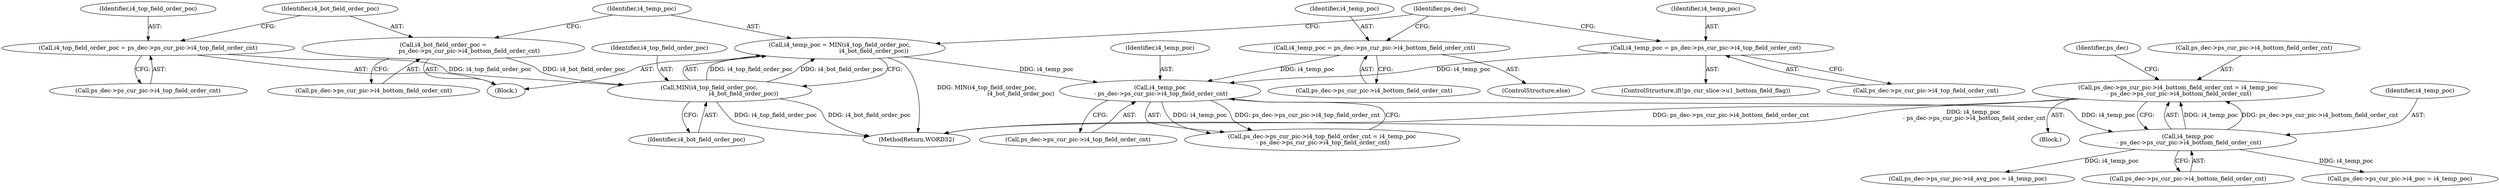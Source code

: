 digraph "0_Android_8b5fd8f24eba5dd19ab2f80ea11a9125aa882ae2@integer" {
"1001337" [label="(Call,ps_dec->ps_cur_pic->i4_bottom_field_order_cnt = i4_temp_poc\n - ps_dec->ps_cur_pic->i4_bottom_field_order_cnt)"];
"1001343" [label="(Call,i4_temp_poc\n - ps_dec->ps_cur_pic->i4_bottom_field_order_cnt)"];
"1001330" [label="(Call,i4_temp_poc\n - ps_dec->ps_cur_pic->i4_top_field_order_cnt)"];
"1001298" [label="(Call,i4_temp_poc = MIN(i4_top_field_order_poc,\n                                     i4_bot_field_order_poc))"];
"1001300" [label="(Call,MIN(i4_top_field_order_poc,\n                                     i4_bot_field_order_poc))"];
"1001284" [label="(Call,i4_top_field_order_poc = ps_dec->ps_cur_pic->i4_top_field_order_cnt)"];
"1001291" [label="(Call,i4_bot_field_order_poc =\n                            ps_dec->ps_cur_pic->i4_bottom_field_order_cnt)"];
"1001317" [label="(Call,i4_temp_poc = ps_dec->ps_cur_pic->i4_bottom_field_order_cnt)"];
"1001309" [label="(Call,i4_temp_poc = ps_dec->ps_cur_pic->i4_top_field_order_cnt)"];
"1001344" [label="(Identifier,i4_temp_poc)"];
"1001357" [label="(Call,ps_dec->ps_cur_pic->i4_avg_poc = i4_temp_poc)"];
"1001284" [label="(Call,i4_top_field_order_poc = ps_dec->ps_cur_pic->i4_top_field_order_cnt)"];
"1001293" [label="(Call,ps_dec->ps_cur_pic->i4_bottom_field_order_cnt)"];
"1001291" [label="(Call,i4_bot_field_order_poc =\n                            ps_dec->ps_cur_pic->i4_bottom_field_order_cnt)"];
"1002568" [label="(MethodReturn,WORD32)"];
"1001331" [label="(Identifier,i4_temp_poc)"];
"1001332" [label="(Call,ps_dec->ps_cur_pic->i4_top_field_order_cnt)"];
"1001292" [label="(Identifier,i4_bot_field_order_poc)"];
"1001301" [label="(Identifier,i4_top_field_order_poc)"];
"1001311" [label="(Call,ps_dec->ps_cur_pic->i4_top_field_order_cnt)"];
"1001299" [label="(Identifier,i4_temp_poc)"];
"1001309" [label="(Call,i4_temp_poc = ps_dec->ps_cur_pic->i4_top_field_order_cnt)"];
"1001324" [label="(Call,ps_dec->ps_cur_pic->i4_top_field_order_cnt = i4_temp_poc\n - ps_dec->ps_cur_pic->i4_top_field_order_cnt)"];
"1001319" [label="(Call,ps_dec->ps_cur_pic->i4_bottom_field_order_cnt)"];
"1001304" [label="(ControlStructure,if(!ps_cur_slice->u1_bottom_field_flag))"];
"1001330" [label="(Call,i4_temp_poc\n - ps_dec->ps_cur_pic->i4_top_field_order_cnt)"];
"1001318" [label="(Identifier,i4_temp_poc)"];
"1001343" [label="(Call,i4_temp_poc\n - ps_dec->ps_cur_pic->i4_bottom_field_order_cnt)"];
"1001345" [label="(Call,ps_dec->ps_cur_pic->i4_bottom_field_order_cnt)"];
"1001300" [label="(Call,MIN(i4_top_field_order_poc,\n                                     i4_bot_field_order_poc))"];
"1001274" [label="(Block,)"];
"1001298" [label="(Call,i4_temp_poc = MIN(i4_top_field_order_poc,\n                                     i4_bot_field_order_poc))"];
"1001286" [label="(Call,ps_dec->ps_cur_pic->i4_top_field_order_cnt)"];
"1001316" [label="(ControlStructure,else)"];
"1001310" [label="(Identifier,i4_temp_poc)"];
"1001302" [label="(Identifier,i4_bot_field_order_poc)"];
"1001285" [label="(Identifier,i4_top_field_order_poc)"];
"1001337" [label="(Call,ps_dec->ps_cur_pic->i4_bottom_field_order_cnt = i4_temp_poc\n - ps_dec->ps_cur_pic->i4_bottom_field_order_cnt)"];
"1001338" [label="(Call,ps_dec->ps_cur_pic->i4_bottom_field_order_cnt)"];
"1001283" [label="(Block,)"];
"1001317" [label="(Call,i4_temp_poc = ps_dec->ps_cur_pic->i4_bottom_field_order_cnt)"];
"1001350" [label="(Call,ps_dec->ps_cur_pic->i4_poc = i4_temp_poc)"];
"1001353" [label="(Identifier,ps_dec)"];
"1001327" [label="(Identifier,ps_dec)"];
"1001337" -> "1001274"  [label="AST: "];
"1001337" -> "1001343"  [label="CFG: "];
"1001338" -> "1001337"  [label="AST: "];
"1001343" -> "1001337"  [label="AST: "];
"1001353" -> "1001337"  [label="CFG: "];
"1001337" -> "1002568"  [label="DDG: ps_dec->ps_cur_pic->i4_bottom_field_order_cnt"];
"1001337" -> "1002568"  [label="DDG: i4_temp_poc\n - ps_dec->ps_cur_pic->i4_bottom_field_order_cnt"];
"1001343" -> "1001337"  [label="DDG: i4_temp_poc"];
"1001343" -> "1001337"  [label="DDG: ps_dec->ps_cur_pic->i4_bottom_field_order_cnt"];
"1001343" -> "1001345"  [label="CFG: "];
"1001344" -> "1001343"  [label="AST: "];
"1001345" -> "1001343"  [label="AST: "];
"1001330" -> "1001343"  [label="DDG: i4_temp_poc"];
"1001343" -> "1001350"  [label="DDG: i4_temp_poc"];
"1001343" -> "1001357"  [label="DDG: i4_temp_poc"];
"1001330" -> "1001324"  [label="AST: "];
"1001330" -> "1001332"  [label="CFG: "];
"1001331" -> "1001330"  [label="AST: "];
"1001332" -> "1001330"  [label="AST: "];
"1001324" -> "1001330"  [label="CFG: "];
"1001330" -> "1001324"  [label="DDG: i4_temp_poc"];
"1001330" -> "1001324"  [label="DDG: ps_dec->ps_cur_pic->i4_top_field_order_cnt"];
"1001298" -> "1001330"  [label="DDG: i4_temp_poc"];
"1001317" -> "1001330"  [label="DDG: i4_temp_poc"];
"1001309" -> "1001330"  [label="DDG: i4_temp_poc"];
"1001298" -> "1001283"  [label="AST: "];
"1001298" -> "1001300"  [label="CFG: "];
"1001299" -> "1001298"  [label="AST: "];
"1001300" -> "1001298"  [label="AST: "];
"1001327" -> "1001298"  [label="CFG: "];
"1001298" -> "1002568"  [label="DDG: MIN(i4_top_field_order_poc,\n                                     i4_bot_field_order_poc)"];
"1001300" -> "1001298"  [label="DDG: i4_top_field_order_poc"];
"1001300" -> "1001298"  [label="DDG: i4_bot_field_order_poc"];
"1001300" -> "1001302"  [label="CFG: "];
"1001301" -> "1001300"  [label="AST: "];
"1001302" -> "1001300"  [label="AST: "];
"1001300" -> "1002568"  [label="DDG: i4_bot_field_order_poc"];
"1001300" -> "1002568"  [label="DDG: i4_top_field_order_poc"];
"1001284" -> "1001300"  [label="DDG: i4_top_field_order_poc"];
"1001291" -> "1001300"  [label="DDG: i4_bot_field_order_poc"];
"1001284" -> "1001283"  [label="AST: "];
"1001284" -> "1001286"  [label="CFG: "];
"1001285" -> "1001284"  [label="AST: "];
"1001286" -> "1001284"  [label="AST: "];
"1001292" -> "1001284"  [label="CFG: "];
"1001291" -> "1001283"  [label="AST: "];
"1001291" -> "1001293"  [label="CFG: "];
"1001292" -> "1001291"  [label="AST: "];
"1001293" -> "1001291"  [label="AST: "];
"1001299" -> "1001291"  [label="CFG: "];
"1001317" -> "1001316"  [label="AST: "];
"1001317" -> "1001319"  [label="CFG: "];
"1001318" -> "1001317"  [label="AST: "];
"1001319" -> "1001317"  [label="AST: "];
"1001327" -> "1001317"  [label="CFG: "];
"1001309" -> "1001304"  [label="AST: "];
"1001309" -> "1001311"  [label="CFG: "];
"1001310" -> "1001309"  [label="AST: "];
"1001311" -> "1001309"  [label="AST: "];
"1001327" -> "1001309"  [label="CFG: "];
}
